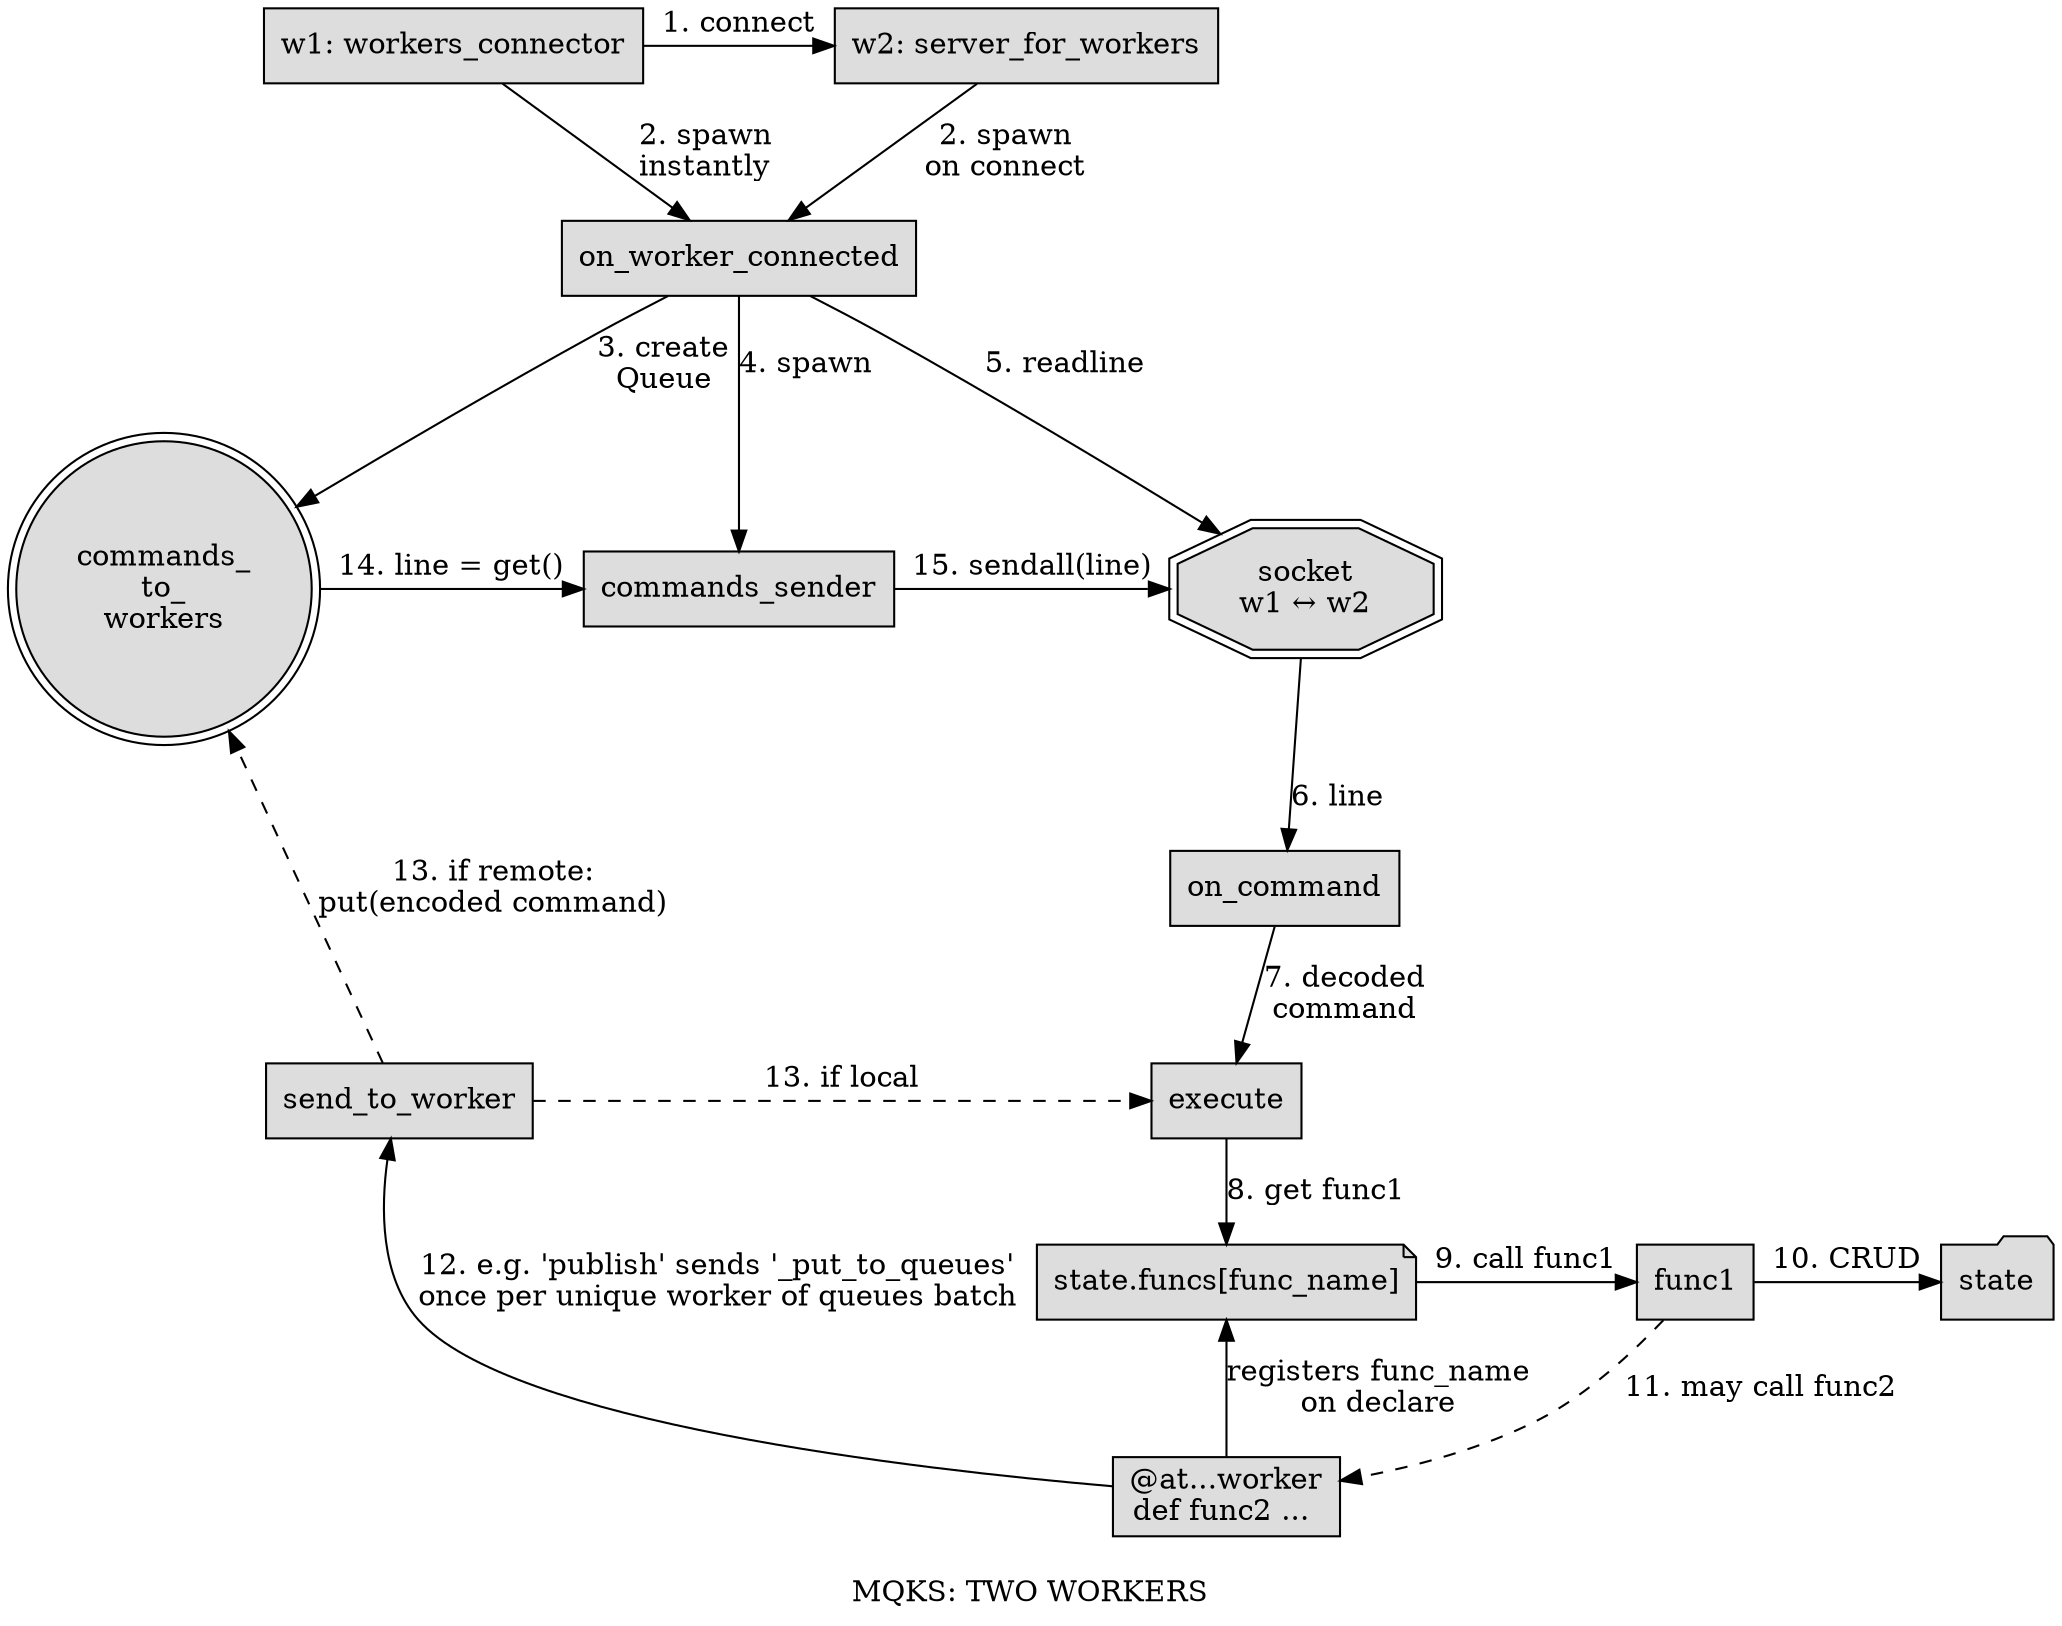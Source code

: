 digraph {
    dpi=200
    node [shape=box style=filled fillcolor="#DDDDDD"]

    {rank=same w1_workers_connector w2_server_for_workers}
    w1_workers_connector [label="w1: workers_connector"]
    w2_server_for_workers [label="w2: server_for_workers"]
    w1_workers_connector -> w2_server_for_workers [label="1. connect"]
    w1_workers_connector -> on_worker_connected [label="2. spawn\ninstantly"]
    w2_server_for_workers -> on_worker_connected [label="2. spawn\non connect"]

    {rank=same commands_to_workers commands_sender socket}
    on_worker_connected -> commands_to_workers [label="3. create\nQueue"]
    commands_to_workers [shape=doublecircle label="commands_\nto_\nworkers"]
    on_worker_connected -> commands_sender [label="4. spawn"]
    on_worker_connected -> socket [label="5. readline"]
    socket [shape=doubleoctagon label="socket\nw1 ↔ w2"]

    socket -> on_command [label="6. line"]
    on_command -> execute [label="7. decoded\ncommand"]
    execute -> state_funcs [label="8. get func1"]

    {rank=same state_funcs func1 state}
    state_funcs [shape=note label="state.funcs[func_name]"]
    state_funcs -> func1 [label="9. call func1"]
    func1 -> state [label="10. CRUD"]
    state [shape=folder]

    func1 -> at_some_worker [style=dashed label="11. may call func2"]
    at_some_worker [label="@at...worker\ndef func2 ... "]
    at_some_worker -> state_funcs [label="registers func_name\non declare"]
    at_some_worker -> send_to_worker [label="12. e.g. 'publish' sends '_put_to_queues'\nonce per unique worker of queues batch"]

    {rank=same send_to_worker execute}
    send_to_worker -> execute [style=dashed label="13. if local"]
    send_to_worker -> commands_to_workers [style=dashed label="13. if remote:\nput(encoded command)"]
    commands_to_workers -> commands_sender [label="14. line = get()"]
    commands_sender -> socket [label="15. sendall(line)"]

    label="\nMQKS: TWO WORKERS"
}

